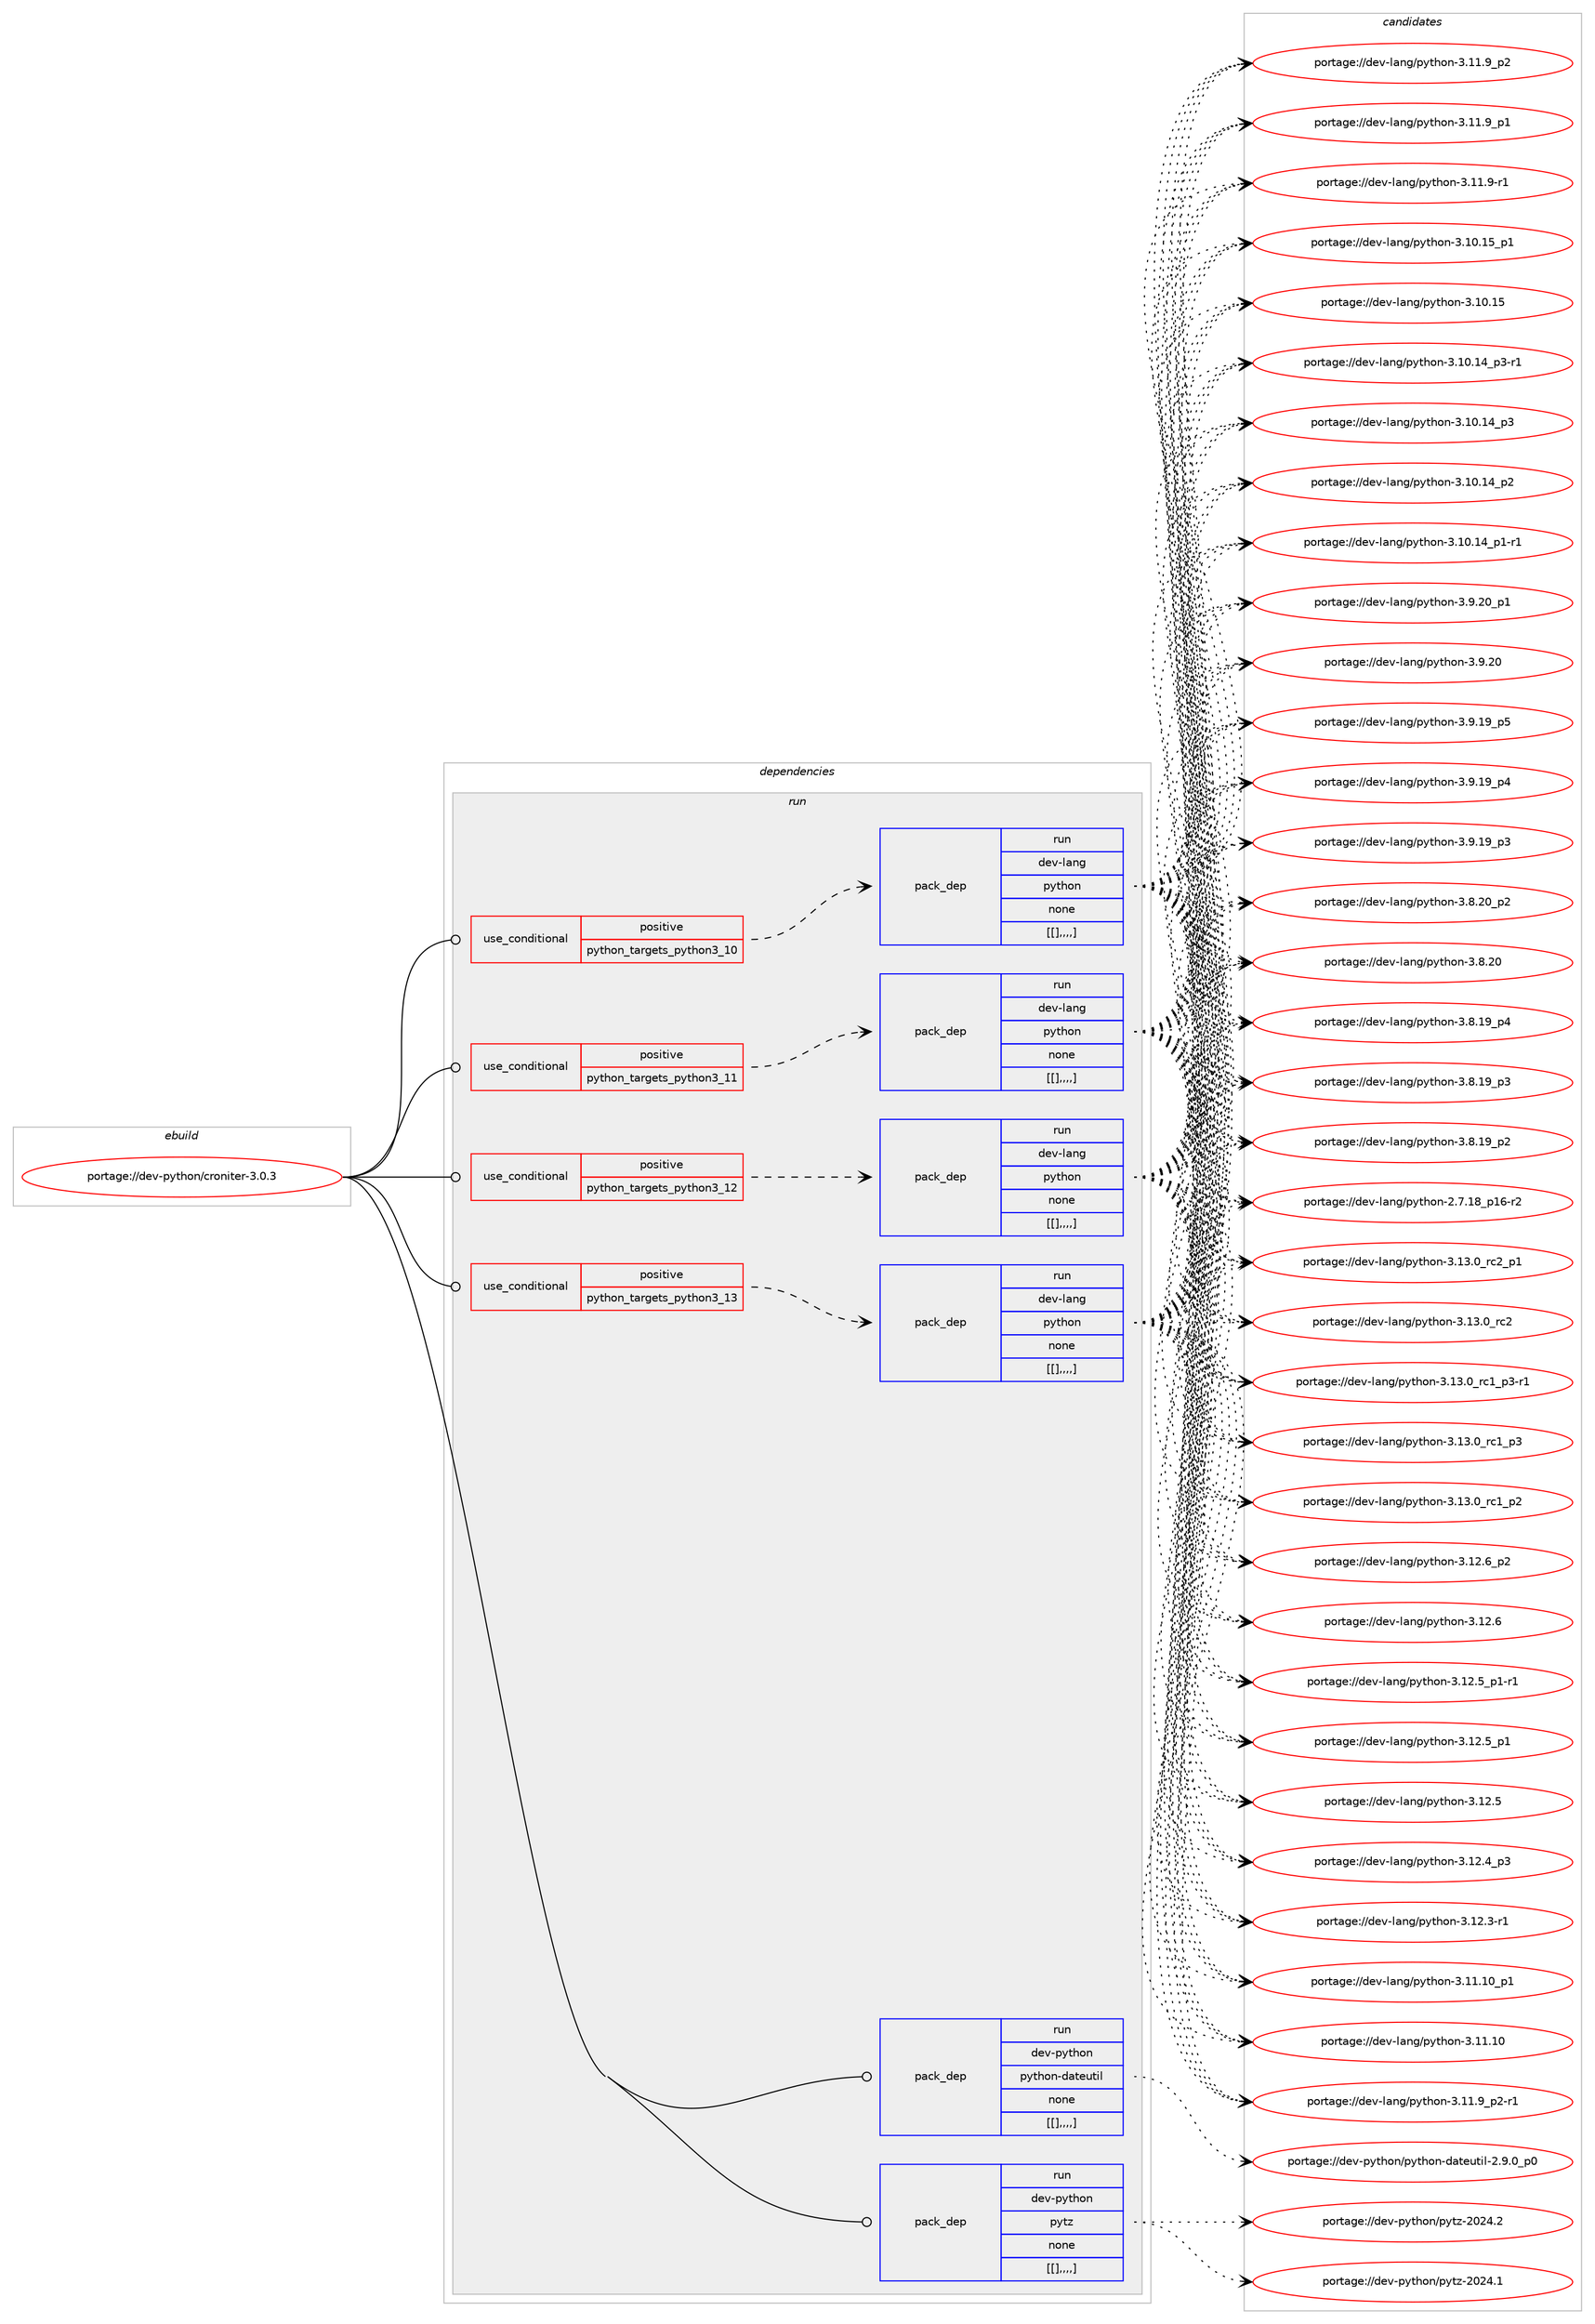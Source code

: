 digraph prolog {

# *************
# Graph options
# *************

newrank=true;
concentrate=true;
compound=true;
graph [rankdir=LR,fontname=Helvetica,fontsize=10,ranksep=1.5];#, ranksep=2.5, nodesep=0.2];
edge  [arrowhead=vee];
node  [fontname=Helvetica,fontsize=10];

# **********
# The ebuild
# **********

subgraph cluster_leftcol {
color=gray;
label=<<i>ebuild</i>>;
id [label="portage://dev-python/croniter-3.0.3", color=red, width=4, href="../dev-python/croniter-3.0.3.svg"];
}

# ****************
# The dependencies
# ****************

subgraph cluster_midcol {
color=gray;
label=<<i>dependencies</i>>;
subgraph cluster_compile {
fillcolor="#eeeeee";
style=filled;
label=<<i>compile</i>>;
}
subgraph cluster_compileandrun {
fillcolor="#eeeeee";
style=filled;
label=<<i>compile and run</i>>;
}
subgraph cluster_run {
fillcolor="#eeeeee";
style=filled;
label=<<i>run</i>>;
subgraph cond33122 {
dependency146193 [label=<<TABLE BORDER="0" CELLBORDER="1" CELLSPACING="0" CELLPADDING="4"><TR><TD ROWSPAN="3" CELLPADDING="10">use_conditional</TD></TR><TR><TD>positive</TD></TR><TR><TD>python_targets_python3_10</TD></TR></TABLE>>, shape=none, color=red];
subgraph pack111859 {
dependency146194 [label=<<TABLE BORDER="0" CELLBORDER="1" CELLSPACING="0" CELLPADDING="4" WIDTH="220"><TR><TD ROWSPAN="6" CELLPADDING="30">pack_dep</TD></TR><TR><TD WIDTH="110">run</TD></TR><TR><TD>dev-lang</TD></TR><TR><TD>python</TD></TR><TR><TD>none</TD></TR><TR><TD>[[],,,,]</TD></TR></TABLE>>, shape=none, color=blue];
}
dependency146193:e -> dependency146194:w [weight=20,style="dashed",arrowhead="vee"];
}
id:e -> dependency146193:w [weight=20,style="solid",arrowhead="odot"];
subgraph cond33123 {
dependency146195 [label=<<TABLE BORDER="0" CELLBORDER="1" CELLSPACING="0" CELLPADDING="4"><TR><TD ROWSPAN="3" CELLPADDING="10">use_conditional</TD></TR><TR><TD>positive</TD></TR><TR><TD>python_targets_python3_11</TD></TR></TABLE>>, shape=none, color=red];
subgraph pack111860 {
dependency146196 [label=<<TABLE BORDER="0" CELLBORDER="1" CELLSPACING="0" CELLPADDING="4" WIDTH="220"><TR><TD ROWSPAN="6" CELLPADDING="30">pack_dep</TD></TR><TR><TD WIDTH="110">run</TD></TR><TR><TD>dev-lang</TD></TR><TR><TD>python</TD></TR><TR><TD>none</TD></TR><TR><TD>[[],,,,]</TD></TR></TABLE>>, shape=none, color=blue];
}
dependency146195:e -> dependency146196:w [weight=20,style="dashed",arrowhead="vee"];
}
id:e -> dependency146195:w [weight=20,style="solid",arrowhead="odot"];
subgraph cond33124 {
dependency146197 [label=<<TABLE BORDER="0" CELLBORDER="1" CELLSPACING="0" CELLPADDING="4"><TR><TD ROWSPAN="3" CELLPADDING="10">use_conditional</TD></TR><TR><TD>positive</TD></TR><TR><TD>python_targets_python3_12</TD></TR></TABLE>>, shape=none, color=red];
subgraph pack111861 {
dependency146198 [label=<<TABLE BORDER="0" CELLBORDER="1" CELLSPACING="0" CELLPADDING="4" WIDTH="220"><TR><TD ROWSPAN="6" CELLPADDING="30">pack_dep</TD></TR><TR><TD WIDTH="110">run</TD></TR><TR><TD>dev-lang</TD></TR><TR><TD>python</TD></TR><TR><TD>none</TD></TR><TR><TD>[[],,,,]</TD></TR></TABLE>>, shape=none, color=blue];
}
dependency146197:e -> dependency146198:w [weight=20,style="dashed",arrowhead="vee"];
}
id:e -> dependency146197:w [weight=20,style="solid",arrowhead="odot"];
subgraph cond33125 {
dependency146199 [label=<<TABLE BORDER="0" CELLBORDER="1" CELLSPACING="0" CELLPADDING="4"><TR><TD ROWSPAN="3" CELLPADDING="10">use_conditional</TD></TR><TR><TD>positive</TD></TR><TR><TD>python_targets_python3_13</TD></TR></TABLE>>, shape=none, color=red];
subgraph pack111862 {
dependency146200 [label=<<TABLE BORDER="0" CELLBORDER="1" CELLSPACING="0" CELLPADDING="4" WIDTH="220"><TR><TD ROWSPAN="6" CELLPADDING="30">pack_dep</TD></TR><TR><TD WIDTH="110">run</TD></TR><TR><TD>dev-lang</TD></TR><TR><TD>python</TD></TR><TR><TD>none</TD></TR><TR><TD>[[],,,,]</TD></TR></TABLE>>, shape=none, color=blue];
}
dependency146199:e -> dependency146200:w [weight=20,style="dashed",arrowhead="vee"];
}
id:e -> dependency146199:w [weight=20,style="solid",arrowhead="odot"];
subgraph pack111863 {
dependency146201 [label=<<TABLE BORDER="0" CELLBORDER="1" CELLSPACING="0" CELLPADDING="4" WIDTH="220"><TR><TD ROWSPAN="6" CELLPADDING="30">pack_dep</TD></TR><TR><TD WIDTH="110">run</TD></TR><TR><TD>dev-python</TD></TR><TR><TD>python-dateutil</TD></TR><TR><TD>none</TD></TR><TR><TD>[[],,,,]</TD></TR></TABLE>>, shape=none, color=blue];
}
id:e -> dependency146201:w [weight=20,style="solid",arrowhead="odot"];
subgraph pack111864 {
dependency146202 [label=<<TABLE BORDER="0" CELLBORDER="1" CELLSPACING="0" CELLPADDING="4" WIDTH="220"><TR><TD ROWSPAN="6" CELLPADDING="30">pack_dep</TD></TR><TR><TD WIDTH="110">run</TD></TR><TR><TD>dev-python</TD></TR><TR><TD>pytz</TD></TR><TR><TD>none</TD></TR><TR><TD>[[],,,,]</TD></TR></TABLE>>, shape=none, color=blue];
}
id:e -> dependency146202:w [weight=20,style="solid",arrowhead="odot"];
}
}

# **************
# The candidates
# **************

subgraph cluster_choices {
rank=same;
color=gray;
label=<<i>candidates</i>>;

subgraph choice111859 {
color=black;
nodesep=1;
choice100101118451089711010347112121116104111110455146495146489511499509511249 [label="portage://dev-lang/python-3.13.0_rc2_p1", color=red, width=4,href="../dev-lang/python-3.13.0_rc2_p1.svg"];
choice10010111845108971101034711212111610411111045514649514648951149950 [label="portage://dev-lang/python-3.13.0_rc2", color=red, width=4,href="../dev-lang/python-3.13.0_rc2.svg"];
choice1001011184510897110103471121211161041111104551464951464895114994995112514511449 [label="portage://dev-lang/python-3.13.0_rc1_p3-r1", color=red, width=4,href="../dev-lang/python-3.13.0_rc1_p3-r1.svg"];
choice100101118451089711010347112121116104111110455146495146489511499499511251 [label="portage://dev-lang/python-3.13.0_rc1_p3", color=red, width=4,href="../dev-lang/python-3.13.0_rc1_p3.svg"];
choice100101118451089711010347112121116104111110455146495146489511499499511250 [label="portage://dev-lang/python-3.13.0_rc1_p2", color=red, width=4,href="../dev-lang/python-3.13.0_rc1_p2.svg"];
choice100101118451089711010347112121116104111110455146495046549511250 [label="portage://dev-lang/python-3.12.6_p2", color=red, width=4,href="../dev-lang/python-3.12.6_p2.svg"];
choice10010111845108971101034711212111610411111045514649504654 [label="portage://dev-lang/python-3.12.6", color=red, width=4,href="../dev-lang/python-3.12.6.svg"];
choice1001011184510897110103471121211161041111104551464950465395112494511449 [label="portage://dev-lang/python-3.12.5_p1-r1", color=red, width=4,href="../dev-lang/python-3.12.5_p1-r1.svg"];
choice100101118451089711010347112121116104111110455146495046539511249 [label="portage://dev-lang/python-3.12.5_p1", color=red, width=4,href="../dev-lang/python-3.12.5_p1.svg"];
choice10010111845108971101034711212111610411111045514649504653 [label="portage://dev-lang/python-3.12.5", color=red, width=4,href="../dev-lang/python-3.12.5.svg"];
choice100101118451089711010347112121116104111110455146495046529511251 [label="portage://dev-lang/python-3.12.4_p3", color=red, width=4,href="../dev-lang/python-3.12.4_p3.svg"];
choice100101118451089711010347112121116104111110455146495046514511449 [label="portage://dev-lang/python-3.12.3-r1", color=red, width=4,href="../dev-lang/python-3.12.3-r1.svg"];
choice10010111845108971101034711212111610411111045514649494649489511249 [label="portage://dev-lang/python-3.11.10_p1", color=red, width=4,href="../dev-lang/python-3.11.10_p1.svg"];
choice1001011184510897110103471121211161041111104551464949464948 [label="portage://dev-lang/python-3.11.10", color=red, width=4,href="../dev-lang/python-3.11.10.svg"];
choice1001011184510897110103471121211161041111104551464949465795112504511449 [label="portage://dev-lang/python-3.11.9_p2-r1", color=red, width=4,href="../dev-lang/python-3.11.9_p2-r1.svg"];
choice100101118451089711010347112121116104111110455146494946579511250 [label="portage://dev-lang/python-3.11.9_p2", color=red, width=4,href="../dev-lang/python-3.11.9_p2.svg"];
choice100101118451089711010347112121116104111110455146494946579511249 [label="portage://dev-lang/python-3.11.9_p1", color=red, width=4,href="../dev-lang/python-3.11.9_p1.svg"];
choice100101118451089711010347112121116104111110455146494946574511449 [label="portage://dev-lang/python-3.11.9-r1", color=red, width=4,href="../dev-lang/python-3.11.9-r1.svg"];
choice10010111845108971101034711212111610411111045514649484649539511249 [label="portage://dev-lang/python-3.10.15_p1", color=red, width=4,href="../dev-lang/python-3.10.15_p1.svg"];
choice1001011184510897110103471121211161041111104551464948464953 [label="portage://dev-lang/python-3.10.15", color=red, width=4,href="../dev-lang/python-3.10.15.svg"];
choice100101118451089711010347112121116104111110455146494846495295112514511449 [label="portage://dev-lang/python-3.10.14_p3-r1", color=red, width=4,href="../dev-lang/python-3.10.14_p3-r1.svg"];
choice10010111845108971101034711212111610411111045514649484649529511251 [label="portage://dev-lang/python-3.10.14_p3", color=red, width=4,href="../dev-lang/python-3.10.14_p3.svg"];
choice10010111845108971101034711212111610411111045514649484649529511250 [label="portage://dev-lang/python-3.10.14_p2", color=red, width=4,href="../dev-lang/python-3.10.14_p2.svg"];
choice100101118451089711010347112121116104111110455146494846495295112494511449 [label="portage://dev-lang/python-3.10.14_p1-r1", color=red, width=4,href="../dev-lang/python-3.10.14_p1-r1.svg"];
choice100101118451089711010347112121116104111110455146574650489511249 [label="portage://dev-lang/python-3.9.20_p1", color=red, width=4,href="../dev-lang/python-3.9.20_p1.svg"];
choice10010111845108971101034711212111610411111045514657465048 [label="portage://dev-lang/python-3.9.20", color=red, width=4,href="../dev-lang/python-3.9.20.svg"];
choice100101118451089711010347112121116104111110455146574649579511253 [label="portage://dev-lang/python-3.9.19_p5", color=red, width=4,href="../dev-lang/python-3.9.19_p5.svg"];
choice100101118451089711010347112121116104111110455146574649579511252 [label="portage://dev-lang/python-3.9.19_p4", color=red, width=4,href="../dev-lang/python-3.9.19_p4.svg"];
choice100101118451089711010347112121116104111110455146574649579511251 [label="portage://dev-lang/python-3.9.19_p3", color=red, width=4,href="../dev-lang/python-3.9.19_p3.svg"];
choice100101118451089711010347112121116104111110455146564650489511250 [label="portage://dev-lang/python-3.8.20_p2", color=red, width=4,href="../dev-lang/python-3.8.20_p2.svg"];
choice10010111845108971101034711212111610411111045514656465048 [label="portage://dev-lang/python-3.8.20", color=red, width=4,href="../dev-lang/python-3.8.20.svg"];
choice100101118451089711010347112121116104111110455146564649579511252 [label="portage://dev-lang/python-3.8.19_p4", color=red, width=4,href="../dev-lang/python-3.8.19_p4.svg"];
choice100101118451089711010347112121116104111110455146564649579511251 [label="portage://dev-lang/python-3.8.19_p3", color=red, width=4,href="../dev-lang/python-3.8.19_p3.svg"];
choice100101118451089711010347112121116104111110455146564649579511250 [label="portage://dev-lang/python-3.8.19_p2", color=red, width=4,href="../dev-lang/python-3.8.19_p2.svg"];
choice100101118451089711010347112121116104111110455046554649569511249544511450 [label="portage://dev-lang/python-2.7.18_p16-r2", color=red, width=4,href="../dev-lang/python-2.7.18_p16-r2.svg"];
dependency146194:e -> choice100101118451089711010347112121116104111110455146495146489511499509511249:w [style=dotted,weight="100"];
dependency146194:e -> choice10010111845108971101034711212111610411111045514649514648951149950:w [style=dotted,weight="100"];
dependency146194:e -> choice1001011184510897110103471121211161041111104551464951464895114994995112514511449:w [style=dotted,weight="100"];
dependency146194:e -> choice100101118451089711010347112121116104111110455146495146489511499499511251:w [style=dotted,weight="100"];
dependency146194:e -> choice100101118451089711010347112121116104111110455146495146489511499499511250:w [style=dotted,weight="100"];
dependency146194:e -> choice100101118451089711010347112121116104111110455146495046549511250:w [style=dotted,weight="100"];
dependency146194:e -> choice10010111845108971101034711212111610411111045514649504654:w [style=dotted,weight="100"];
dependency146194:e -> choice1001011184510897110103471121211161041111104551464950465395112494511449:w [style=dotted,weight="100"];
dependency146194:e -> choice100101118451089711010347112121116104111110455146495046539511249:w [style=dotted,weight="100"];
dependency146194:e -> choice10010111845108971101034711212111610411111045514649504653:w [style=dotted,weight="100"];
dependency146194:e -> choice100101118451089711010347112121116104111110455146495046529511251:w [style=dotted,weight="100"];
dependency146194:e -> choice100101118451089711010347112121116104111110455146495046514511449:w [style=dotted,weight="100"];
dependency146194:e -> choice10010111845108971101034711212111610411111045514649494649489511249:w [style=dotted,weight="100"];
dependency146194:e -> choice1001011184510897110103471121211161041111104551464949464948:w [style=dotted,weight="100"];
dependency146194:e -> choice1001011184510897110103471121211161041111104551464949465795112504511449:w [style=dotted,weight="100"];
dependency146194:e -> choice100101118451089711010347112121116104111110455146494946579511250:w [style=dotted,weight="100"];
dependency146194:e -> choice100101118451089711010347112121116104111110455146494946579511249:w [style=dotted,weight="100"];
dependency146194:e -> choice100101118451089711010347112121116104111110455146494946574511449:w [style=dotted,weight="100"];
dependency146194:e -> choice10010111845108971101034711212111610411111045514649484649539511249:w [style=dotted,weight="100"];
dependency146194:e -> choice1001011184510897110103471121211161041111104551464948464953:w [style=dotted,weight="100"];
dependency146194:e -> choice100101118451089711010347112121116104111110455146494846495295112514511449:w [style=dotted,weight="100"];
dependency146194:e -> choice10010111845108971101034711212111610411111045514649484649529511251:w [style=dotted,weight="100"];
dependency146194:e -> choice10010111845108971101034711212111610411111045514649484649529511250:w [style=dotted,weight="100"];
dependency146194:e -> choice100101118451089711010347112121116104111110455146494846495295112494511449:w [style=dotted,weight="100"];
dependency146194:e -> choice100101118451089711010347112121116104111110455146574650489511249:w [style=dotted,weight="100"];
dependency146194:e -> choice10010111845108971101034711212111610411111045514657465048:w [style=dotted,weight="100"];
dependency146194:e -> choice100101118451089711010347112121116104111110455146574649579511253:w [style=dotted,weight="100"];
dependency146194:e -> choice100101118451089711010347112121116104111110455146574649579511252:w [style=dotted,weight="100"];
dependency146194:e -> choice100101118451089711010347112121116104111110455146574649579511251:w [style=dotted,weight="100"];
dependency146194:e -> choice100101118451089711010347112121116104111110455146564650489511250:w [style=dotted,weight="100"];
dependency146194:e -> choice10010111845108971101034711212111610411111045514656465048:w [style=dotted,weight="100"];
dependency146194:e -> choice100101118451089711010347112121116104111110455146564649579511252:w [style=dotted,weight="100"];
dependency146194:e -> choice100101118451089711010347112121116104111110455146564649579511251:w [style=dotted,weight="100"];
dependency146194:e -> choice100101118451089711010347112121116104111110455146564649579511250:w [style=dotted,weight="100"];
dependency146194:e -> choice100101118451089711010347112121116104111110455046554649569511249544511450:w [style=dotted,weight="100"];
}
subgraph choice111860 {
color=black;
nodesep=1;
choice100101118451089711010347112121116104111110455146495146489511499509511249 [label="portage://dev-lang/python-3.13.0_rc2_p1", color=red, width=4,href="../dev-lang/python-3.13.0_rc2_p1.svg"];
choice10010111845108971101034711212111610411111045514649514648951149950 [label="portage://dev-lang/python-3.13.0_rc2", color=red, width=4,href="../dev-lang/python-3.13.0_rc2.svg"];
choice1001011184510897110103471121211161041111104551464951464895114994995112514511449 [label="portage://dev-lang/python-3.13.0_rc1_p3-r1", color=red, width=4,href="../dev-lang/python-3.13.0_rc1_p3-r1.svg"];
choice100101118451089711010347112121116104111110455146495146489511499499511251 [label="portage://dev-lang/python-3.13.0_rc1_p3", color=red, width=4,href="../dev-lang/python-3.13.0_rc1_p3.svg"];
choice100101118451089711010347112121116104111110455146495146489511499499511250 [label="portage://dev-lang/python-3.13.0_rc1_p2", color=red, width=4,href="../dev-lang/python-3.13.0_rc1_p2.svg"];
choice100101118451089711010347112121116104111110455146495046549511250 [label="portage://dev-lang/python-3.12.6_p2", color=red, width=4,href="../dev-lang/python-3.12.6_p2.svg"];
choice10010111845108971101034711212111610411111045514649504654 [label="portage://dev-lang/python-3.12.6", color=red, width=4,href="../dev-lang/python-3.12.6.svg"];
choice1001011184510897110103471121211161041111104551464950465395112494511449 [label="portage://dev-lang/python-3.12.5_p1-r1", color=red, width=4,href="../dev-lang/python-3.12.5_p1-r1.svg"];
choice100101118451089711010347112121116104111110455146495046539511249 [label="portage://dev-lang/python-3.12.5_p1", color=red, width=4,href="../dev-lang/python-3.12.5_p1.svg"];
choice10010111845108971101034711212111610411111045514649504653 [label="portage://dev-lang/python-3.12.5", color=red, width=4,href="../dev-lang/python-3.12.5.svg"];
choice100101118451089711010347112121116104111110455146495046529511251 [label="portage://dev-lang/python-3.12.4_p3", color=red, width=4,href="../dev-lang/python-3.12.4_p3.svg"];
choice100101118451089711010347112121116104111110455146495046514511449 [label="portage://dev-lang/python-3.12.3-r1", color=red, width=4,href="../dev-lang/python-3.12.3-r1.svg"];
choice10010111845108971101034711212111610411111045514649494649489511249 [label="portage://dev-lang/python-3.11.10_p1", color=red, width=4,href="../dev-lang/python-3.11.10_p1.svg"];
choice1001011184510897110103471121211161041111104551464949464948 [label="portage://dev-lang/python-3.11.10", color=red, width=4,href="../dev-lang/python-3.11.10.svg"];
choice1001011184510897110103471121211161041111104551464949465795112504511449 [label="portage://dev-lang/python-3.11.9_p2-r1", color=red, width=4,href="../dev-lang/python-3.11.9_p2-r1.svg"];
choice100101118451089711010347112121116104111110455146494946579511250 [label="portage://dev-lang/python-3.11.9_p2", color=red, width=4,href="../dev-lang/python-3.11.9_p2.svg"];
choice100101118451089711010347112121116104111110455146494946579511249 [label="portage://dev-lang/python-3.11.9_p1", color=red, width=4,href="../dev-lang/python-3.11.9_p1.svg"];
choice100101118451089711010347112121116104111110455146494946574511449 [label="portage://dev-lang/python-3.11.9-r1", color=red, width=4,href="../dev-lang/python-3.11.9-r1.svg"];
choice10010111845108971101034711212111610411111045514649484649539511249 [label="portage://dev-lang/python-3.10.15_p1", color=red, width=4,href="../dev-lang/python-3.10.15_p1.svg"];
choice1001011184510897110103471121211161041111104551464948464953 [label="portage://dev-lang/python-3.10.15", color=red, width=4,href="../dev-lang/python-3.10.15.svg"];
choice100101118451089711010347112121116104111110455146494846495295112514511449 [label="portage://dev-lang/python-3.10.14_p3-r1", color=red, width=4,href="../dev-lang/python-3.10.14_p3-r1.svg"];
choice10010111845108971101034711212111610411111045514649484649529511251 [label="portage://dev-lang/python-3.10.14_p3", color=red, width=4,href="../dev-lang/python-3.10.14_p3.svg"];
choice10010111845108971101034711212111610411111045514649484649529511250 [label="portage://dev-lang/python-3.10.14_p2", color=red, width=4,href="../dev-lang/python-3.10.14_p2.svg"];
choice100101118451089711010347112121116104111110455146494846495295112494511449 [label="portage://dev-lang/python-3.10.14_p1-r1", color=red, width=4,href="../dev-lang/python-3.10.14_p1-r1.svg"];
choice100101118451089711010347112121116104111110455146574650489511249 [label="portage://dev-lang/python-3.9.20_p1", color=red, width=4,href="../dev-lang/python-3.9.20_p1.svg"];
choice10010111845108971101034711212111610411111045514657465048 [label="portage://dev-lang/python-3.9.20", color=red, width=4,href="../dev-lang/python-3.9.20.svg"];
choice100101118451089711010347112121116104111110455146574649579511253 [label="portage://dev-lang/python-3.9.19_p5", color=red, width=4,href="../dev-lang/python-3.9.19_p5.svg"];
choice100101118451089711010347112121116104111110455146574649579511252 [label="portage://dev-lang/python-3.9.19_p4", color=red, width=4,href="../dev-lang/python-3.9.19_p4.svg"];
choice100101118451089711010347112121116104111110455146574649579511251 [label="portage://dev-lang/python-3.9.19_p3", color=red, width=4,href="../dev-lang/python-3.9.19_p3.svg"];
choice100101118451089711010347112121116104111110455146564650489511250 [label="portage://dev-lang/python-3.8.20_p2", color=red, width=4,href="../dev-lang/python-3.8.20_p2.svg"];
choice10010111845108971101034711212111610411111045514656465048 [label="portage://dev-lang/python-3.8.20", color=red, width=4,href="../dev-lang/python-3.8.20.svg"];
choice100101118451089711010347112121116104111110455146564649579511252 [label="portage://dev-lang/python-3.8.19_p4", color=red, width=4,href="../dev-lang/python-3.8.19_p4.svg"];
choice100101118451089711010347112121116104111110455146564649579511251 [label="portage://dev-lang/python-3.8.19_p3", color=red, width=4,href="../dev-lang/python-3.8.19_p3.svg"];
choice100101118451089711010347112121116104111110455146564649579511250 [label="portage://dev-lang/python-3.8.19_p2", color=red, width=4,href="../dev-lang/python-3.8.19_p2.svg"];
choice100101118451089711010347112121116104111110455046554649569511249544511450 [label="portage://dev-lang/python-2.7.18_p16-r2", color=red, width=4,href="../dev-lang/python-2.7.18_p16-r2.svg"];
dependency146196:e -> choice100101118451089711010347112121116104111110455146495146489511499509511249:w [style=dotted,weight="100"];
dependency146196:e -> choice10010111845108971101034711212111610411111045514649514648951149950:w [style=dotted,weight="100"];
dependency146196:e -> choice1001011184510897110103471121211161041111104551464951464895114994995112514511449:w [style=dotted,weight="100"];
dependency146196:e -> choice100101118451089711010347112121116104111110455146495146489511499499511251:w [style=dotted,weight="100"];
dependency146196:e -> choice100101118451089711010347112121116104111110455146495146489511499499511250:w [style=dotted,weight="100"];
dependency146196:e -> choice100101118451089711010347112121116104111110455146495046549511250:w [style=dotted,weight="100"];
dependency146196:e -> choice10010111845108971101034711212111610411111045514649504654:w [style=dotted,weight="100"];
dependency146196:e -> choice1001011184510897110103471121211161041111104551464950465395112494511449:w [style=dotted,weight="100"];
dependency146196:e -> choice100101118451089711010347112121116104111110455146495046539511249:w [style=dotted,weight="100"];
dependency146196:e -> choice10010111845108971101034711212111610411111045514649504653:w [style=dotted,weight="100"];
dependency146196:e -> choice100101118451089711010347112121116104111110455146495046529511251:w [style=dotted,weight="100"];
dependency146196:e -> choice100101118451089711010347112121116104111110455146495046514511449:w [style=dotted,weight="100"];
dependency146196:e -> choice10010111845108971101034711212111610411111045514649494649489511249:w [style=dotted,weight="100"];
dependency146196:e -> choice1001011184510897110103471121211161041111104551464949464948:w [style=dotted,weight="100"];
dependency146196:e -> choice1001011184510897110103471121211161041111104551464949465795112504511449:w [style=dotted,weight="100"];
dependency146196:e -> choice100101118451089711010347112121116104111110455146494946579511250:w [style=dotted,weight="100"];
dependency146196:e -> choice100101118451089711010347112121116104111110455146494946579511249:w [style=dotted,weight="100"];
dependency146196:e -> choice100101118451089711010347112121116104111110455146494946574511449:w [style=dotted,weight="100"];
dependency146196:e -> choice10010111845108971101034711212111610411111045514649484649539511249:w [style=dotted,weight="100"];
dependency146196:e -> choice1001011184510897110103471121211161041111104551464948464953:w [style=dotted,weight="100"];
dependency146196:e -> choice100101118451089711010347112121116104111110455146494846495295112514511449:w [style=dotted,weight="100"];
dependency146196:e -> choice10010111845108971101034711212111610411111045514649484649529511251:w [style=dotted,weight="100"];
dependency146196:e -> choice10010111845108971101034711212111610411111045514649484649529511250:w [style=dotted,weight="100"];
dependency146196:e -> choice100101118451089711010347112121116104111110455146494846495295112494511449:w [style=dotted,weight="100"];
dependency146196:e -> choice100101118451089711010347112121116104111110455146574650489511249:w [style=dotted,weight="100"];
dependency146196:e -> choice10010111845108971101034711212111610411111045514657465048:w [style=dotted,weight="100"];
dependency146196:e -> choice100101118451089711010347112121116104111110455146574649579511253:w [style=dotted,weight="100"];
dependency146196:e -> choice100101118451089711010347112121116104111110455146574649579511252:w [style=dotted,weight="100"];
dependency146196:e -> choice100101118451089711010347112121116104111110455146574649579511251:w [style=dotted,weight="100"];
dependency146196:e -> choice100101118451089711010347112121116104111110455146564650489511250:w [style=dotted,weight="100"];
dependency146196:e -> choice10010111845108971101034711212111610411111045514656465048:w [style=dotted,weight="100"];
dependency146196:e -> choice100101118451089711010347112121116104111110455146564649579511252:w [style=dotted,weight="100"];
dependency146196:e -> choice100101118451089711010347112121116104111110455146564649579511251:w [style=dotted,weight="100"];
dependency146196:e -> choice100101118451089711010347112121116104111110455146564649579511250:w [style=dotted,weight="100"];
dependency146196:e -> choice100101118451089711010347112121116104111110455046554649569511249544511450:w [style=dotted,weight="100"];
}
subgraph choice111861 {
color=black;
nodesep=1;
choice100101118451089711010347112121116104111110455146495146489511499509511249 [label="portage://dev-lang/python-3.13.0_rc2_p1", color=red, width=4,href="../dev-lang/python-3.13.0_rc2_p1.svg"];
choice10010111845108971101034711212111610411111045514649514648951149950 [label="portage://dev-lang/python-3.13.0_rc2", color=red, width=4,href="../dev-lang/python-3.13.0_rc2.svg"];
choice1001011184510897110103471121211161041111104551464951464895114994995112514511449 [label="portage://dev-lang/python-3.13.0_rc1_p3-r1", color=red, width=4,href="../dev-lang/python-3.13.0_rc1_p3-r1.svg"];
choice100101118451089711010347112121116104111110455146495146489511499499511251 [label="portage://dev-lang/python-3.13.0_rc1_p3", color=red, width=4,href="../dev-lang/python-3.13.0_rc1_p3.svg"];
choice100101118451089711010347112121116104111110455146495146489511499499511250 [label="portage://dev-lang/python-3.13.0_rc1_p2", color=red, width=4,href="../dev-lang/python-3.13.0_rc1_p2.svg"];
choice100101118451089711010347112121116104111110455146495046549511250 [label="portage://dev-lang/python-3.12.6_p2", color=red, width=4,href="../dev-lang/python-3.12.6_p2.svg"];
choice10010111845108971101034711212111610411111045514649504654 [label="portage://dev-lang/python-3.12.6", color=red, width=4,href="../dev-lang/python-3.12.6.svg"];
choice1001011184510897110103471121211161041111104551464950465395112494511449 [label="portage://dev-lang/python-3.12.5_p1-r1", color=red, width=4,href="../dev-lang/python-3.12.5_p1-r1.svg"];
choice100101118451089711010347112121116104111110455146495046539511249 [label="portage://dev-lang/python-3.12.5_p1", color=red, width=4,href="../dev-lang/python-3.12.5_p1.svg"];
choice10010111845108971101034711212111610411111045514649504653 [label="portage://dev-lang/python-3.12.5", color=red, width=4,href="../dev-lang/python-3.12.5.svg"];
choice100101118451089711010347112121116104111110455146495046529511251 [label="portage://dev-lang/python-3.12.4_p3", color=red, width=4,href="../dev-lang/python-3.12.4_p3.svg"];
choice100101118451089711010347112121116104111110455146495046514511449 [label="portage://dev-lang/python-3.12.3-r1", color=red, width=4,href="../dev-lang/python-3.12.3-r1.svg"];
choice10010111845108971101034711212111610411111045514649494649489511249 [label="portage://dev-lang/python-3.11.10_p1", color=red, width=4,href="../dev-lang/python-3.11.10_p1.svg"];
choice1001011184510897110103471121211161041111104551464949464948 [label="portage://dev-lang/python-3.11.10", color=red, width=4,href="../dev-lang/python-3.11.10.svg"];
choice1001011184510897110103471121211161041111104551464949465795112504511449 [label="portage://dev-lang/python-3.11.9_p2-r1", color=red, width=4,href="../dev-lang/python-3.11.9_p2-r1.svg"];
choice100101118451089711010347112121116104111110455146494946579511250 [label="portage://dev-lang/python-3.11.9_p2", color=red, width=4,href="../dev-lang/python-3.11.9_p2.svg"];
choice100101118451089711010347112121116104111110455146494946579511249 [label="portage://dev-lang/python-3.11.9_p1", color=red, width=4,href="../dev-lang/python-3.11.9_p1.svg"];
choice100101118451089711010347112121116104111110455146494946574511449 [label="portage://dev-lang/python-3.11.9-r1", color=red, width=4,href="../dev-lang/python-3.11.9-r1.svg"];
choice10010111845108971101034711212111610411111045514649484649539511249 [label="portage://dev-lang/python-3.10.15_p1", color=red, width=4,href="../dev-lang/python-3.10.15_p1.svg"];
choice1001011184510897110103471121211161041111104551464948464953 [label="portage://dev-lang/python-3.10.15", color=red, width=4,href="../dev-lang/python-3.10.15.svg"];
choice100101118451089711010347112121116104111110455146494846495295112514511449 [label="portage://dev-lang/python-3.10.14_p3-r1", color=red, width=4,href="../dev-lang/python-3.10.14_p3-r1.svg"];
choice10010111845108971101034711212111610411111045514649484649529511251 [label="portage://dev-lang/python-3.10.14_p3", color=red, width=4,href="../dev-lang/python-3.10.14_p3.svg"];
choice10010111845108971101034711212111610411111045514649484649529511250 [label="portage://dev-lang/python-3.10.14_p2", color=red, width=4,href="../dev-lang/python-3.10.14_p2.svg"];
choice100101118451089711010347112121116104111110455146494846495295112494511449 [label="portage://dev-lang/python-3.10.14_p1-r1", color=red, width=4,href="../dev-lang/python-3.10.14_p1-r1.svg"];
choice100101118451089711010347112121116104111110455146574650489511249 [label="portage://dev-lang/python-3.9.20_p1", color=red, width=4,href="../dev-lang/python-3.9.20_p1.svg"];
choice10010111845108971101034711212111610411111045514657465048 [label="portage://dev-lang/python-3.9.20", color=red, width=4,href="../dev-lang/python-3.9.20.svg"];
choice100101118451089711010347112121116104111110455146574649579511253 [label="portage://dev-lang/python-3.9.19_p5", color=red, width=4,href="../dev-lang/python-3.9.19_p5.svg"];
choice100101118451089711010347112121116104111110455146574649579511252 [label="portage://dev-lang/python-3.9.19_p4", color=red, width=4,href="../dev-lang/python-3.9.19_p4.svg"];
choice100101118451089711010347112121116104111110455146574649579511251 [label="portage://dev-lang/python-3.9.19_p3", color=red, width=4,href="../dev-lang/python-3.9.19_p3.svg"];
choice100101118451089711010347112121116104111110455146564650489511250 [label="portage://dev-lang/python-3.8.20_p2", color=red, width=4,href="../dev-lang/python-3.8.20_p2.svg"];
choice10010111845108971101034711212111610411111045514656465048 [label="portage://dev-lang/python-3.8.20", color=red, width=4,href="../dev-lang/python-3.8.20.svg"];
choice100101118451089711010347112121116104111110455146564649579511252 [label="portage://dev-lang/python-3.8.19_p4", color=red, width=4,href="../dev-lang/python-3.8.19_p4.svg"];
choice100101118451089711010347112121116104111110455146564649579511251 [label="portage://dev-lang/python-3.8.19_p3", color=red, width=4,href="../dev-lang/python-3.8.19_p3.svg"];
choice100101118451089711010347112121116104111110455146564649579511250 [label="portage://dev-lang/python-3.8.19_p2", color=red, width=4,href="../dev-lang/python-3.8.19_p2.svg"];
choice100101118451089711010347112121116104111110455046554649569511249544511450 [label="portage://dev-lang/python-2.7.18_p16-r2", color=red, width=4,href="../dev-lang/python-2.7.18_p16-r2.svg"];
dependency146198:e -> choice100101118451089711010347112121116104111110455146495146489511499509511249:w [style=dotted,weight="100"];
dependency146198:e -> choice10010111845108971101034711212111610411111045514649514648951149950:w [style=dotted,weight="100"];
dependency146198:e -> choice1001011184510897110103471121211161041111104551464951464895114994995112514511449:w [style=dotted,weight="100"];
dependency146198:e -> choice100101118451089711010347112121116104111110455146495146489511499499511251:w [style=dotted,weight="100"];
dependency146198:e -> choice100101118451089711010347112121116104111110455146495146489511499499511250:w [style=dotted,weight="100"];
dependency146198:e -> choice100101118451089711010347112121116104111110455146495046549511250:w [style=dotted,weight="100"];
dependency146198:e -> choice10010111845108971101034711212111610411111045514649504654:w [style=dotted,weight="100"];
dependency146198:e -> choice1001011184510897110103471121211161041111104551464950465395112494511449:w [style=dotted,weight="100"];
dependency146198:e -> choice100101118451089711010347112121116104111110455146495046539511249:w [style=dotted,weight="100"];
dependency146198:e -> choice10010111845108971101034711212111610411111045514649504653:w [style=dotted,weight="100"];
dependency146198:e -> choice100101118451089711010347112121116104111110455146495046529511251:w [style=dotted,weight="100"];
dependency146198:e -> choice100101118451089711010347112121116104111110455146495046514511449:w [style=dotted,weight="100"];
dependency146198:e -> choice10010111845108971101034711212111610411111045514649494649489511249:w [style=dotted,weight="100"];
dependency146198:e -> choice1001011184510897110103471121211161041111104551464949464948:w [style=dotted,weight="100"];
dependency146198:e -> choice1001011184510897110103471121211161041111104551464949465795112504511449:w [style=dotted,weight="100"];
dependency146198:e -> choice100101118451089711010347112121116104111110455146494946579511250:w [style=dotted,weight="100"];
dependency146198:e -> choice100101118451089711010347112121116104111110455146494946579511249:w [style=dotted,weight="100"];
dependency146198:e -> choice100101118451089711010347112121116104111110455146494946574511449:w [style=dotted,weight="100"];
dependency146198:e -> choice10010111845108971101034711212111610411111045514649484649539511249:w [style=dotted,weight="100"];
dependency146198:e -> choice1001011184510897110103471121211161041111104551464948464953:w [style=dotted,weight="100"];
dependency146198:e -> choice100101118451089711010347112121116104111110455146494846495295112514511449:w [style=dotted,weight="100"];
dependency146198:e -> choice10010111845108971101034711212111610411111045514649484649529511251:w [style=dotted,weight="100"];
dependency146198:e -> choice10010111845108971101034711212111610411111045514649484649529511250:w [style=dotted,weight="100"];
dependency146198:e -> choice100101118451089711010347112121116104111110455146494846495295112494511449:w [style=dotted,weight="100"];
dependency146198:e -> choice100101118451089711010347112121116104111110455146574650489511249:w [style=dotted,weight="100"];
dependency146198:e -> choice10010111845108971101034711212111610411111045514657465048:w [style=dotted,weight="100"];
dependency146198:e -> choice100101118451089711010347112121116104111110455146574649579511253:w [style=dotted,weight="100"];
dependency146198:e -> choice100101118451089711010347112121116104111110455146574649579511252:w [style=dotted,weight="100"];
dependency146198:e -> choice100101118451089711010347112121116104111110455146574649579511251:w [style=dotted,weight="100"];
dependency146198:e -> choice100101118451089711010347112121116104111110455146564650489511250:w [style=dotted,weight="100"];
dependency146198:e -> choice10010111845108971101034711212111610411111045514656465048:w [style=dotted,weight="100"];
dependency146198:e -> choice100101118451089711010347112121116104111110455146564649579511252:w [style=dotted,weight="100"];
dependency146198:e -> choice100101118451089711010347112121116104111110455146564649579511251:w [style=dotted,weight="100"];
dependency146198:e -> choice100101118451089711010347112121116104111110455146564649579511250:w [style=dotted,weight="100"];
dependency146198:e -> choice100101118451089711010347112121116104111110455046554649569511249544511450:w [style=dotted,weight="100"];
}
subgraph choice111862 {
color=black;
nodesep=1;
choice100101118451089711010347112121116104111110455146495146489511499509511249 [label="portage://dev-lang/python-3.13.0_rc2_p1", color=red, width=4,href="../dev-lang/python-3.13.0_rc2_p1.svg"];
choice10010111845108971101034711212111610411111045514649514648951149950 [label="portage://dev-lang/python-3.13.0_rc2", color=red, width=4,href="../dev-lang/python-3.13.0_rc2.svg"];
choice1001011184510897110103471121211161041111104551464951464895114994995112514511449 [label="portage://dev-lang/python-3.13.0_rc1_p3-r1", color=red, width=4,href="../dev-lang/python-3.13.0_rc1_p3-r1.svg"];
choice100101118451089711010347112121116104111110455146495146489511499499511251 [label="portage://dev-lang/python-3.13.0_rc1_p3", color=red, width=4,href="../dev-lang/python-3.13.0_rc1_p3.svg"];
choice100101118451089711010347112121116104111110455146495146489511499499511250 [label="portage://dev-lang/python-3.13.0_rc1_p2", color=red, width=4,href="../dev-lang/python-3.13.0_rc1_p2.svg"];
choice100101118451089711010347112121116104111110455146495046549511250 [label="portage://dev-lang/python-3.12.6_p2", color=red, width=4,href="../dev-lang/python-3.12.6_p2.svg"];
choice10010111845108971101034711212111610411111045514649504654 [label="portage://dev-lang/python-3.12.6", color=red, width=4,href="../dev-lang/python-3.12.6.svg"];
choice1001011184510897110103471121211161041111104551464950465395112494511449 [label="portage://dev-lang/python-3.12.5_p1-r1", color=red, width=4,href="../dev-lang/python-3.12.5_p1-r1.svg"];
choice100101118451089711010347112121116104111110455146495046539511249 [label="portage://dev-lang/python-3.12.5_p1", color=red, width=4,href="../dev-lang/python-3.12.5_p1.svg"];
choice10010111845108971101034711212111610411111045514649504653 [label="portage://dev-lang/python-3.12.5", color=red, width=4,href="../dev-lang/python-3.12.5.svg"];
choice100101118451089711010347112121116104111110455146495046529511251 [label="portage://dev-lang/python-3.12.4_p3", color=red, width=4,href="../dev-lang/python-3.12.4_p3.svg"];
choice100101118451089711010347112121116104111110455146495046514511449 [label="portage://dev-lang/python-3.12.3-r1", color=red, width=4,href="../dev-lang/python-3.12.3-r1.svg"];
choice10010111845108971101034711212111610411111045514649494649489511249 [label="portage://dev-lang/python-3.11.10_p1", color=red, width=4,href="../dev-lang/python-3.11.10_p1.svg"];
choice1001011184510897110103471121211161041111104551464949464948 [label="portage://dev-lang/python-3.11.10", color=red, width=4,href="../dev-lang/python-3.11.10.svg"];
choice1001011184510897110103471121211161041111104551464949465795112504511449 [label="portage://dev-lang/python-3.11.9_p2-r1", color=red, width=4,href="../dev-lang/python-3.11.9_p2-r1.svg"];
choice100101118451089711010347112121116104111110455146494946579511250 [label="portage://dev-lang/python-3.11.9_p2", color=red, width=4,href="../dev-lang/python-3.11.9_p2.svg"];
choice100101118451089711010347112121116104111110455146494946579511249 [label="portage://dev-lang/python-3.11.9_p1", color=red, width=4,href="../dev-lang/python-3.11.9_p1.svg"];
choice100101118451089711010347112121116104111110455146494946574511449 [label="portage://dev-lang/python-3.11.9-r1", color=red, width=4,href="../dev-lang/python-3.11.9-r1.svg"];
choice10010111845108971101034711212111610411111045514649484649539511249 [label="portage://dev-lang/python-3.10.15_p1", color=red, width=4,href="../dev-lang/python-3.10.15_p1.svg"];
choice1001011184510897110103471121211161041111104551464948464953 [label="portage://dev-lang/python-3.10.15", color=red, width=4,href="../dev-lang/python-3.10.15.svg"];
choice100101118451089711010347112121116104111110455146494846495295112514511449 [label="portage://dev-lang/python-3.10.14_p3-r1", color=red, width=4,href="../dev-lang/python-3.10.14_p3-r1.svg"];
choice10010111845108971101034711212111610411111045514649484649529511251 [label="portage://dev-lang/python-3.10.14_p3", color=red, width=4,href="../dev-lang/python-3.10.14_p3.svg"];
choice10010111845108971101034711212111610411111045514649484649529511250 [label="portage://dev-lang/python-3.10.14_p2", color=red, width=4,href="../dev-lang/python-3.10.14_p2.svg"];
choice100101118451089711010347112121116104111110455146494846495295112494511449 [label="portage://dev-lang/python-3.10.14_p1-r1", color=red, width=4,href="../dev-lang/python-3.10.14_p1-r1.svg"];
choice100101118451089711010347112121116104111110455146574650489511249 [label="portage://dev-lang/python-3.9.20_p1", color=red, width=4,href="../dev-lang/python-3.9.20_p1.svg"];
choice10010111845108971101034711212111610411111045514657465048 [label="portage://dev-lang/python-3.9.20", color=red, width=4,href="../dev-lang/python-3.9.20.svg"];
choice100101118451089711010347112121116104111110455146574649579511253 [label="portage://dev-lang/python-3.9.19_p5", color=red, width=4,href="../dev-lang/python-3.9.19_p5.svg"];
choice100101118451089711010347112121116104111110455146574649579511252 [label="portage://dev-lang/python-3.9.19_p4", color=red, width=4,href="../dev-lang/python-3.9.19_p4.svg"];
choice100101118451089711010347112121116104111110455146574649579511251 [label="portage://dev-lang/python-3.9.19_p3", color=red, width=4,href="../dev-lang/python-3.9.19_p3.svg"];
choice100101118451089711010347112121116104111110455146564650489511250 [label="portage://dev-lang/python-3.8.20_p2", color=red, width=4,href="../dev-lang/python-3.8.20_p2.svg"];
choice10010111845108971101034711212111610411111045514656465048 [label="portage://dev-lang/python-3.8.20", color=red, width=4,href="../dev-lang/python-3.8.20.svg"];
choice100101118451089711010347112121116104111110455146564649579511252 [label="portage://dev-lang/python-3.8.19_p4", color=red, width=4,href="../dev-lang/python-3.8.19_p4.svg"];
choice100101118451089711010347112121116104111110455146564649579511251 [label="portage://dev-lang/python-3.8.19_p3", color=red, width=4,href="../dev-lang/python-3.8.19_p3.svg"];
choice100101118451089711010347112121116104111110455146564649579511250 [label="portage://dev-lang/python-3.8.19_p2", color=red, width=4,href="../dev-lang/python-3.8.19_p2.svg"];
choice100101118451089711010347112121116104111110455046554649569511249544511450 [label="portage://dev-lang/python-2.7.18_p16-r2", color=red, width=4,href="../dev-lang/python-2.7.18_p16-r2.svg"];
dependency146200:e -> choice100101118451089711010347112121116104111110455146495146489511499509511249:w [style=dotted,weight="100"];
dependency146200:e -> choice10010111845108971101034711212111610411111045514649514648951149950:w [style=dotted,weight="100"];
dependency146200:e -> choice1001011184510897110103471121211161041111104551464951464895114994995112514511449:w [style=dotted,weight="100"];
dependency146200:e -> choice100101118451089711010347112121116104111110455146495146489511499499511251:w [style=dotted,weight="100"];
dependency146200:e -> choice100101118451089711010347112121116104111110455146495146489511499499511250:w [style=dotted,weight="100"];
dependency146200:e -> choice100101118451089711010347112121116104111110455146495046549511250:w [style=dotted,weight="100"];
dependency146200:e -> choice10010111845108971101034711212111610411111045514649504654:w [style=dotted,weight="100"];
dependency146200:e -> choice1001011184510897110103471121211161041111104551464950465395112494511449:w [style=dotted,weight="100"];
dependency146200:e -> choice100101118451089711010347112121116104111110455146495046539511249:w [style=dotted,weight="100"];
dependency146200:e -> choice10010111845108971101034711212111610411111045514649504653:w [style=dotted,weight="100"];
dependency146200:e -> choice100101118451089711010347112121116104111110455146495046529511251:w [style=dotted,weight="100"];
dependency146200:e -> choice100101118451089711010347112121116104111110455146495046514511449:w [style=dotted,weight="100"];
dependency146200:e -> choice10010111845108971101034711212111610411111045514649494649489511249:w [style=dotted,weight="100"];
dependency146200:e -> choice1001011184510897110103471121211161041111104551464949464948:w [style=dotted,weight="100"];
dependency146200:e -> choice1001011184510897110103471121211161041111104551464949465795112504511449:w [style=dotted,weight="100"];
dependency146200:e -> choice100101118451089711010347112121116104111110455146494946579511250:w [style=dotted,weight="100"];
dependency146200:e -> choice100101118451089711010347112121116104111110455146494946579511249:w [style=dotted,weight="100"];
dependency146200:e -> choice100101118451089711010347112121116104111110455146494946574511449:w [style=dotted,weight="100"];
dependency146200:e -> choice10010111845108971101034711212111610411111045514649484649539511249:w [style=dotted,weight="100"];
dependency146200:e -> choice1001011184510897110103471121211161041111104551464948464953:w [style=dotted,weight="100"];
dependency146200:e -> choice100101118451089711010347112121116104111110455146494846495295112514511449:w [style=dotted,weight="100"];
dependency146200:e -> choice10010111845108971101034711212111610411111045514649484649529511251:w [style=dotted,weight="100"];
dependency146200:e -> choice10010111845108971101034711212111610411111045514649484649529511250:w [style=dotted,weight="100"];
dependency146200:e -> choice100101118451089711010347112121116104111110455146494846495295112494511449:w [style=dotted,weight="100"];
dependency146200:e -> choice100101118451089711010347112121116104111110455146574650489511249:w [style=dotted,weight="100"];
dependency146200:e -> choice10010111845108971101034711212111610411111045514657465048:w [style=dotted,weight="100"];
dependency146200:e -> choice100101118451089711010347112121116104111110455146574649579511253:w [style=dotted,weight="100"];
dependency146200:e -> choice100101118451089711010347112121116104111110455146574649579511252:w [style=dotted,weight="100"];
dependency146200:e -> choice100101118451089711010347112121116104111110455146574649579511251:w [style=dotted,weight="100"];
dependency146200:e -> choice100101118451089711010347112121116104111110455146564650489511250:w [style=dotted,weight="100"];
dependency146200:e -> choice10010111845108971101034711212111610411111045514656465048:w [style=dotted,weight="100"];
dependency146200:e -> choice100101118451089711010347112121116104111110455146564649579511252:w [style=dotted,weight="100"];
dependency146200:e -> choice100101118451089711010347112121116104111110455146564649579511251:w [style=dotted,weight="100"];
dependency146200:e -> choice100101118451089711010347112121116104111110455146564649579511250:w [style=dotted,weight="100"];
dependency146200:e -> choice100101118451089711010347112121116104111110455046554649569511249544511450:w [style=dotted,weight="100"];
}
subgraph choice111863 {
color=black;
nodesep=1;
choice100101118451121211161041111104711212111610411111045100971161011171161051084550465746489511248 [label="portage://dev-python/python-dateutil-2.9.0_p0", color=red, width=4,href="../dev-python/python-dateutil-2.9.0_p0.svg"];
dependency146201:e -> choice100101118451121211161041111104711212111610411111045100971161011171161051084550465746489511248:w [style=dotted,weight="100"];
}
subgraph choice111864 {
color=black;
nodesep=1;
choice100101118451121211161041111104711212111612245504850524650 [label="portage://dev-python/pytz-2024.2", color=red, width=4,href="../dev-python/pytz-2024.2.svg"];
choice100101118451121211161041111104711212111612245504850524649 [label="portage://dev-python/pytz-2024.1", color=red, width=4,href="../dev-python/pytz-2024.1.svg"];
dependency146202:e -> choice100101118451121211161041111104711212111612245504850524650:w [style=dotted,weight="100"];
dependency146202:e -> choice100101118451121211161041111104711212111612245504850524649:w [style=dotted,weight="100"];
}
}

}
